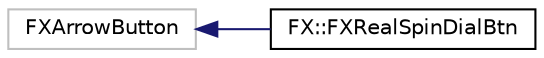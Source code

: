 digraph "Graphical Class Hierarchy"
{
  edge [fontname="Helvetica",fontsize="10",labelfontname="Helvetica",labelfontsize="10"];
  node [fontname="Helvetica",fontsize="10",shape=record];
  rankdir="LR";
  Node1176 [label="FXArrowButton",height=0.2,width=0.4,color="grey75", fillcolor="white", style="filled"];
  Node1176 -> Node0 [dir="back",color="midnightblue",fontsize="10",style="solid",fontname="Helvetica"];
  Node0 [label="FX::FXRealSpinDialBtn",height=0.2,width=0.4,color="black", fillcolor="white", style="filled",URL="$de/d1a/class_f_x_1_1_f_x_real_spin_dial_btn.html"];
}
